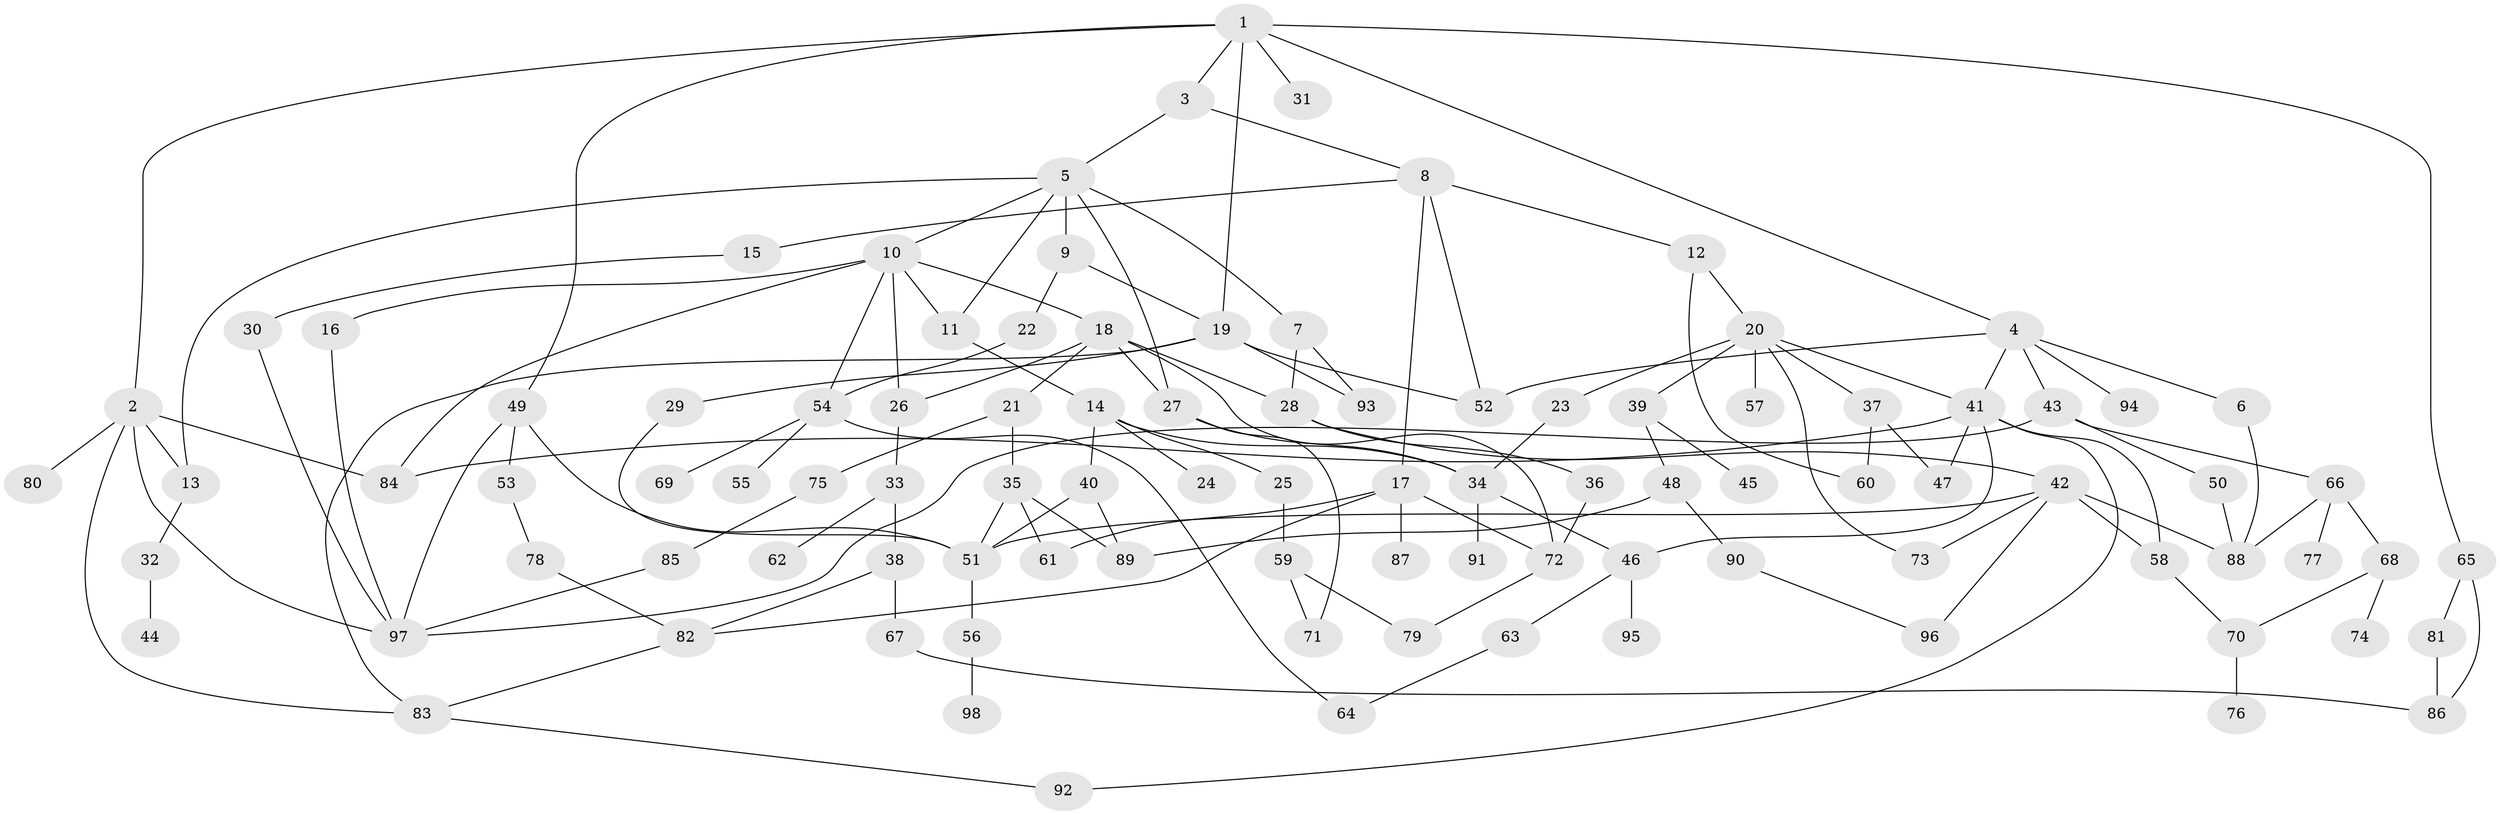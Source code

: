// Generated by graph-tools (version 1.1) at 2025/34/03/09/25 02:34:05]
// undirected, 98 vertices, 146 edges
graph export_dot {
graph [start="1"]
  node [color=gray90,style=filled];
  1;
  2;
  3;
  4;
  5;
  6;
  7;
  8;
  9;
  10;
  11;
  12;
  13;
  14;
  15;
  16;
  17;
  18;
  19;
  20;
  21;
  22;
  23;
  24;
  25;
  26;
  27;
  28;
  29;
  30;
  31;
  32;
  33;
  34;
  35;
  36;
  37;
  38;
  39;
  40;
  41;
  42;
  43;
  44;
  45;
  46;
  47;
  48;
  49;
  50;
  51;
  52;
  53;
  54;
  55;
  56;
  57;
  58;
  59;
  60;
  61;
  62;
  63;
  64;
  65;
  66;
  67;
  68;
  69;
  70;
  71;
  72;
  73;
  74;
  75;
  76;
  77;
  78;
  79;
  80;
  81;
  82;
  83;
  84;
  85;
  86;
  87;
  88;
  89;
  90;
  91;
  92;
  93;
  94;
  95;
  96;
  97;
  98;
  1 -- 2;
  1 -- 3;
  1 -- 4;
  1 -- 19;
  1 -- 31;
  1 -- 49;
  1 -- 65;
  2 -- 13;
  2 -- 80;
  2 -- 83;
  2 -- 84;
  2 -- 97;
  3 -- 5;
  3 -- 8;
  4 -- 6;
  4 -- 41;
  4 -- 43;
  4 -- 52;
  4 -- 94;
  5 -- 7;
  5 -- 9;
  5 -- 10;
  5 -- 27;
  5 -- 11;
  5 -- 13;
  6 -- 88;
  7 -- 93;
  7 -- 28;
  8 -- 12;
  8 -- 15;
  8 -- 17;
  8 -- 52;
  9 -- 22;
  9 -- 19;
  10 -- 11;
  10 -- 16;
  10 -- 18;
  10 -- 54;
  10 -- 26;
  10 -- 84;
  11 -- 14;
  12 -- 20;
  12 -- 60;
  13 -- 32;
  14 -- 24;
  14 -- 25;
  14 -- 40;
  14 -- 34;
  15 -- 30;
  16 -- 97;
  17 -- 87;
  17 -- 61;
  17 -- 72;
  17 -- 82;
  18 -- 21;
  18 -- 26;
  18 -- 28;
  18 -- 72;
  18 -- 27;
  19 -- 29;
  19 -- 93;
  19 -- 52;
  19 -- 83;
  20 -- 23;
  20 -- 37;
  20 -- 39;
  20 -- 57;
  20 -- 73;
  20 -- 41;
  21 -- 35;
  21 -- 75;
  22 -- 54;
  23 -- 34;
  25 -- 59;
  26 -- 33;
  27 -- 71;
  27 -- 34;
  28 -- 36;
  28 -- 42;
  29 -- 51;
  30 -- 97;
  32 -- 44;
  33 -- 38;
  33 -- 62;
  34 -- 46;
  34 -- 91;
  35 -- 61;
  35 -- 51;
  35 -- 89;
  36 -- 72;
  37 -- 60;
  37 -- 47;
  38 -- 67;
  38 -- 82;
  39 -- 45;
  39 -- 48;
  40 -- 89;
  40 -- 51;
  41 -- 47;
  41 -- 92;
  41 -- 46;
  41 -- 84;
  41 -- 58;
  42 -- 58;
  42 -- 73;
  42 -- 96;
  42 -- 51;
  42 -- 88;
  43 -- 50;
  43 -- 66;
  43 -- 97;
  46 -- 63;
  46 -- 95;
  48 -- 90;
  48 -- 89;
  49 -- 53;
  49 -- 97;
  49 -- 51;
  50 -- 88;
  51 -- 56;
  53 -- 78;
  54 -- 55;
  54 -- 69;
  54 -- 64;
  56 -- 98;
  58 -- 70;
  59 -- 71;
  59 -- 79;
  63 -- 64;
  65 -- 81;
  65 -- 86;
  66 -- 68;
  66 -- 77;
  66 -- 88;
  67 -- 86;
  68 -- 74;
  68 -- 70;
  70 -- 76;
  72 -- 79;
  75 -- 85;
  78 -- 82;
  81 -- 86;
  82 -- 83;
  83 -- 92;
  85 -- 97;
  90 -- 96;
}
